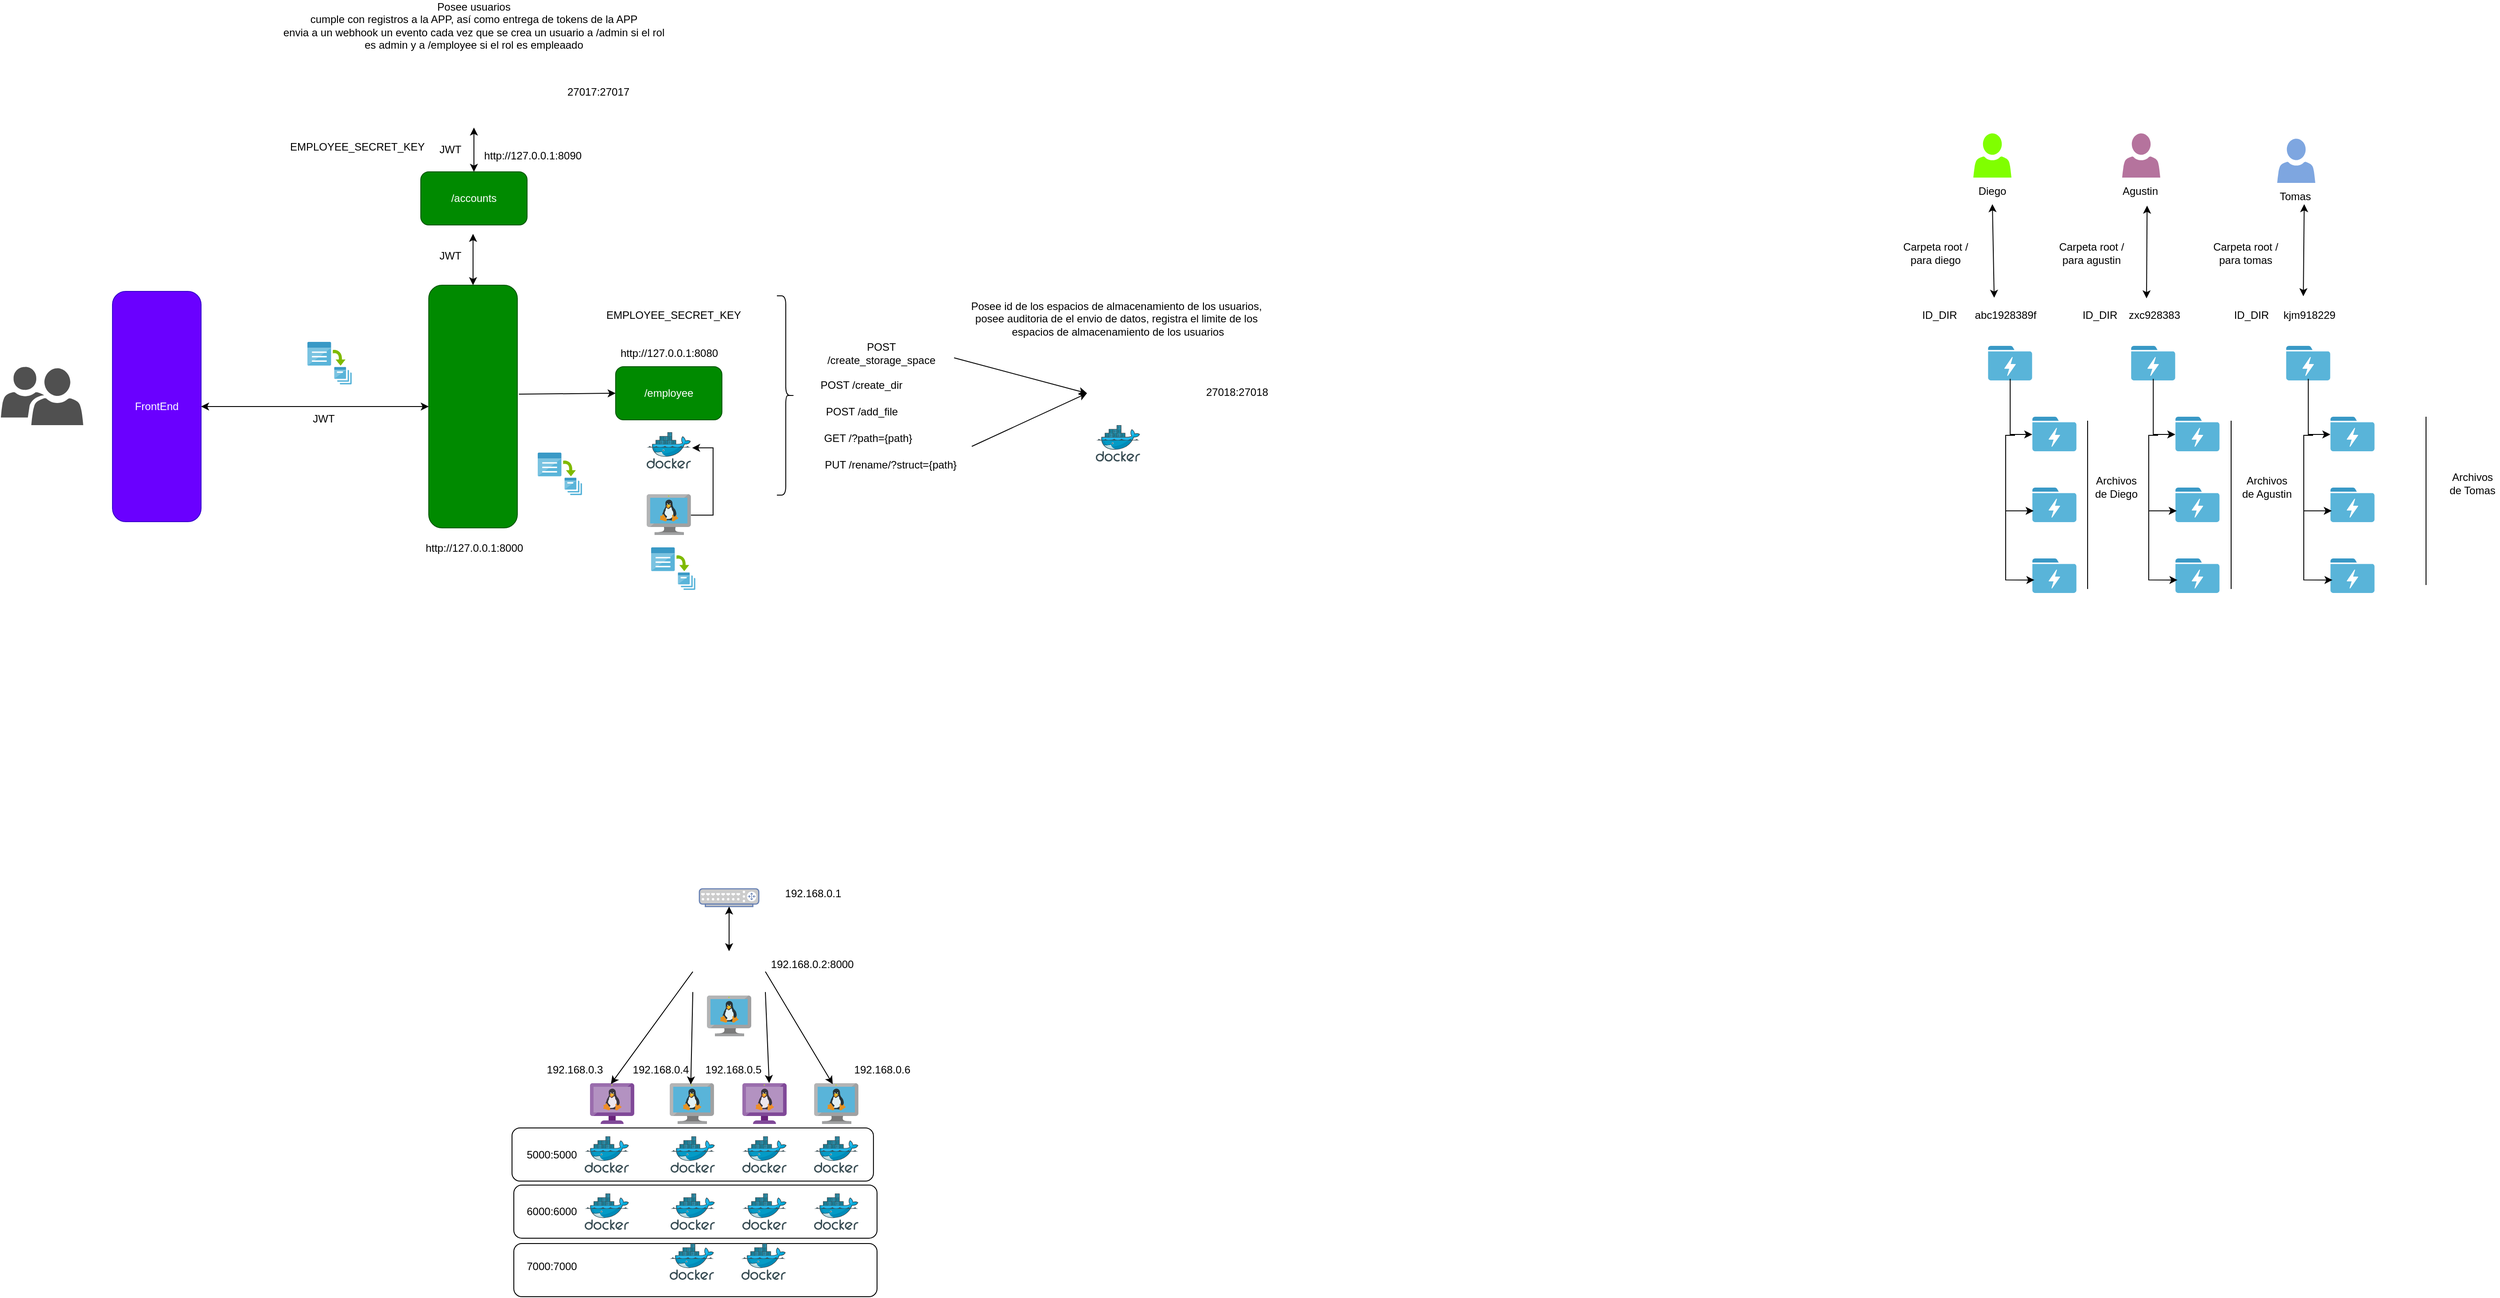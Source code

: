 <mxfile>
    <diagram name="Página-1" id="3RQDp_vYsMKsHzHc4yRh">
        <mxGraphModel dx="1198" dy="373" grid="1" gridSize="10" guides="1" tooltips="1" connect="1" arrows="1" fold="1" page="1" pageScale="1" pageWidth="827" pageHeight="1169" math="0" shadow="0">
            <root>
                <mxCell id="0"/>
                <mxCell id="1" parent="0"/>
                <mxCell id="InMVxaxeCT_G5kLAHGeh-51" value="" style="rounded=1;whiteSpace=wrap;html=1;" parent="1" vertex="1">
                    <mxGeometry x="1310" y="1520" width="410" height="60" as="geometry"/>
                </mxCell>
                <mxCell id="InMVxaxeCT_G5kLAHGeh-50" value="" style="rounded=1;whiteSpace=wrap;html=1;" parent="1" vertex="1">
                    <mxGeometry x="1310" y="1454" width="410" height="60" as="geometry"/>
                </mxCell>
                <mxCell id="InMVxaxeCT_G5kLAHGeh-49" value="" style="rounded=1;whiteSpace=wrap;html=1;" parent="1" vertex="1">
                    <mxGeometry x="1307.95" y="1389.5" width="408" height="60" as="geometry"/>
                </mxCell>
                <mxCell id="np63MpRmcKCv9q-ggZMW-1" value="" style="rounded=1;whiteSpace=wrap;html=1;rotation=90;fillColor=#008a00;fontColor=#ffffff;strokeColor=#005700;" parent="1" vertex="1">
                    <mxGeometry x="1126.97" y="525" width="274" height="100" as="geometry"/>
                </mxCell>
                <mxCell id="np63MpRmcKCv9q-ggZMW-4" value="" style="endArrow=classic;html=1;rounded=0;exitX=0.449;exitY=-0.018;exitDx=0;exitDy=0;entryX=0;entryY=0.5;entryDx=0;entryDy=0;exitPerimeter=0;" parent="1" source="np63MpRmcKCv9q-ggZMW-1" target="np63MpRmcKCv9q-ggZMW-9" edge="1">
                    <mxGeometry width="50" height="50" relative="1" as="geometry">
                        <mxPoint x="1476.97" y="610" as="sourcePoint"/>
                        <mxPoint x="1416.97" y="575" as="targetPoint"/>
                    </mxGeometry>
                </mxCell>
                <mxCell id="np63MpRmcKCv9q-ggZMW-9" value="/employee" style="rounded=1;whiteSpace=wrap;html=1;fillColor=#008a00;fontColor=#ffffff;strokeColor=#005700;" parent="1" vertex="1">
                    <mxGeometry x="1424.92" y="530" width="120" height="60" as="geometry"/>
                </mxCell>
                <mxCell id="np63MpRmcKCv9q-ggZMW-12" value="" style="image;sketch=0;aspect=fixed;html=1;points=[];align=center;fontSize=12;image=img/lib/mscae/Docker.svg;" parent="1" vertex="1">
                    <mxGeometry x="1459.92" y="604" width="50" height="41" as="geometry"/>
                </mxCell>
                <mxCell id="np63MpRmcKCv9q-ggZMW-19" value="" style="image;sketch=0;aspect=fixed;html=1;points=[];align=center;fontSize=12;image=img/lib/mscae/VM_Linux.svg;" parent="1" vertex="1">
                    <mxGeometry x="1459.92" y="674" width="50" height="46" as="geometry"/>
                </mxCell>
                <mxCell id="np63MpRmcKCv9q-ggZMW-21" value="" style="endArrow=classic;html=1;rounded=0;exitX=1;exitY=0.514;exitDx=0;exitDy=0;exitPerimeter=0;entryX=1.027;entryY=0.431;entryDx=0;entryDy=0;entryPerimeter=0;edgeStyle=elbowEdgeStyle;" parent="1" source="np63MpRmcKCv9q-ggZMW-19" target="np63MpRmcKCv9q-ggZMW-12" edge="1">
                    <mxGeometry width="50" height="50" relative="1" as="geometry">
                        <mxPoint x="1644.92" y="544" as="sourcePoint"/>
                        <mxPoint x="1694.92" y="494" as="targetPoint"/>
                        <Array as="points">
                            <mxPoint x="1534.92" y="654"/>
                        </Array>
                    </mxGeometry>
                </mxCell>
                <mxCell id="np63MpRmcKCv9q-ggZMW-25" value="" style="shape=image;verticalLabelPosition=bottom;labelBackgroundColor=default;verticalAlign=top;aspect=fixed;imageAspect=0;image=https://www.f5.com/go/product/welcome-to-nginx.socialImage.png;" parent="1" vertex="1">
                    <mxGeometry x="1223.02" y="550" width="81.89" height="46.06" as="geometry"/>
                </mxCell>
                <mxCell id="np63MpRmcKCv9q-ggZMW-26" value="FrontEnd" style="rounded=1;whiteSpace=wrap;html=1;fillColor=#6a00ff;fontColor=#ffffff;strokeColor=#3700CC;" parent="1" vertex="1">
                    <mxGeometry x="856.97" y="445" width="100" height="260" as="geometry"/>
                </mxCell>
                <mxCell id="np63MpRmcKCv9q-ggZMW-27" value="" style="endArrow=classic;startArrow=classic;html=1;rounded=0;exitX=1;exitY=0.5;exitDx=0;exitDy=0;entryX=0.5;entryY=1;entryDx=0;entryDy=0;" parent="1" source="np63MpRmcKCv9q-ggZMW-26" target="np63MpRmcKCv9q-ggZMW-1" edge="1">
                    <mxGeometry width="50" height="50" relative="1" as="geometry">
                        <mxPoint x="1236.97" y="520" as="sourcePoint"/>
                        <mxPoint x="1286.97" y="470" as="targetPoint"/>
                    </mxGeometry>
                </mxCell>
                <mxCell id="np63MpRmcKCv9q-ggZMW-29" value="" style="sketch=0;pointerEvents=1;shadow=0;dashed=0;html=1;strokeColor=none;labelPosition=center;verticalLabelPosition=bottom;verticalAlign=top;align=center;fillColor=#505050;shape=mxgraph.mscae.intune.user_group" parent="1" vertex="1">
                    <mxGeometry x="730.97" y="530.06" width="93" height="66" as="geometry"/>
                </mxCell>
                <mxCell id="np63MpRmcKCv9q-ggZMW-30" value="" style="image;sketch=0;aspect=fixed;html=1;points=[];align=center;fontSize=12;image=img/lib/mscae/Batch_Accounts.svg;" parent="1" vertex="1">
                    <mxGeometry x="1076.97" y="502" width="50" height="48" as="geometry"/>
                </mxCell>
                <mxCell id="np63MpRmcKCv9q-ggZMW-33" value="" style="image;sketch=0;aspect=fixed;html=1;points=[];align=center;fontSize=12;image=img/lib/mscae/Batch_Accounts.svg;" parent="1" vertex="1">
                    <mxGeometry x="1336.97" y="627" width="50" height="48" as="geometry"/>
                </mxCell>
                <mxCell id="np63MpRmcKCv9q-ggZMW-34" value="" style="image;sketch=0;aspect=fixed;html=1;points=[];align=center;fontSize=12;image=img/lib/mscae/Batch_Accounts.svg;" parent="1" vertex="1">
                    <mxGeometry x="1464.92" y="734" width="50" height="48" as="geometry"/>
                </mxCell>
                <mxCell id="np63MpRmcKCv9q-ggZMW-35" value="" style="shape=image;verticalLabelPosition=bottom;labelBackgroundColor=default;verticalAlign=top;aspect=fixed;imageAspect=0;image=https://cdn.worldvectorlogo.com/logos/fastapi.svg;" parent="1" vertex="1">
                    <mxGeometry x="1554.92" y="540" width="40" height="40" as="geometry"/>
                </mxCell>
                <mxCell id="np63MpRmcKCv9q-ggZMW-41" value="EMPLOYEE_SECRET_KEY" style="text;html=1;align=center;verticalAlign=middle;resizable=0;points=[];autosize=1;strokeColor=none;fillColor=none;" parent="1" vertex="1">
                    <mxGeometry x="1043.02" y="266.5" width="180" height="30" as="geometry"/>
                </mxCell>
                <mxCell id="np63MpRmcKCv9q-ggZMW-42" value="" style="image;sketch=0;aspect=fixed;html=1;points=[];align=center;fontSize=12;image=img/lib/mscae/Data_Lake_Store.svg;" parent="1" vertex="1">
                    <mxGeometry x="2974" y="506.5" width="50" height="39" as="geometry"/>
                </mxCell>
                <mxCell id="np63MpRmcKCv9q-ggZMW-43" value="" style="image;sketch=0;aspect=fixed;html=1;points=[];align=center;fontSize=12;image=img/lib/mscae/Data_Lake_Store.svg;" parent="1" vertex="1">
                    <mxGeometry x="3024" y="586.5" width="50" height="39" as="geometry"/>
                </mxCell>
                <mxCell id="np63MpRmcKCv9q-ggZMW-44" value="" style="image;sketch=0;aspect=fixed;html=1;points=[];align=center;fontSize=12;image=img/lib/mscae/Data_Lake_Store.svg;" parent="1" vertex="1">
                    <mxGeometry x="3024" y="666.5" width="50" height="39" as="geometry"/>
                </mxCell>
                <mxCell id="np63MpRmcKCv9q-ggZMW-45" value="" style="image;sketch=0;aspect=fixed;html=1;points=[];align=center;fontSize=12;image=img/lib/mscae/Data_Lake_Store.svg;" parent="1" vertex="1">
                    <mxGeometry x="3024" y="746.5" width="50" height="39" as="geometry"/>
                </mxCell>
                <mxCell id="np63MpRmcKCv9q-ggZMW-46" value="" style="endArrow=classic;html=1;rounded=0;exitX=0.502;exitY=0.956;exitDx=0;exitDy=0;exitPerimeter=0;edgeStyle=orthogonalEdgeStyle;" parent="1" source="np63MpRmcKCv9q-ggZMW-42" edge="1">
                    <mxGeometry width="50" height="50" relative="1" as="geometry">
                        <mxPoint x="3104" y="616.5" as="sourcePoint"/>
                        <mxPoint x="3024" y="606.5" as="targetPoint"/>
                        <Array as="points">
                            <mxPoint x="2999" y="606.5"/>
                        </Array>
                    </mxGeometry>
                </mxCell>
                <mxCell id="np63MpRmcKCv9q-ggZMW-47" value="" style="endArrow=classic;html=1;rounded=0;entryX=0.032;entryY=0.673;entryDx=0;entryDy=0;entryPerimeter=0;edgeStyle=orthogonalEdgeStyle;" parent="1" target="np63MpRmcKCv9q-ggZMW-44" edge="1">
                    <mxGeometry width="50" height="50" relative="1" as="geometry">
                        <mxPoint x="3004" y="606.5" as="sourcePoint"/>
                        <mxPoint x="3144" y="666.5" as="targetPoint"/>
                        <Array as="points">
                            <mxPoint x="2994" y="607.5"/>
                            <mxPoint x="2994" y="692.5"/>
                        </Array>
                    </mxGeometry>
                </mxCell>
                <mxCell id="np63MpRmcKCv9q-ggZMW-48" value="" style="endArrow=classic;html=1;rounded=0;entryX=0.048;entryY=0.624;entryDx=0;entryDy=0;entryPerimeter=0;edgeStyle=orthogonalEdgeStyle;" parent="1" target="np63MpRmcKCv9q-ggZMW-45" edge="1">
                    <mxGeometry width="50" height="50" relative="1" as="geometry">
                        <mxPoint x="2994" y="686.5" as="sourcePoint"/>
                        <mxPoint x="3114" y="656.5" as="targetPoint"/>
                        <Array as="points">
                            <mxPoint x="2994" y="770.5"/>
                        </Array>
                    </mxGeometry>
                </mxCell>
                <mxCell id="np63MpRmcKCv9q-ggZMW-50" value="" style="sketch=0;pointerEvents=1;shadow=0;dashed=0;html=1;strokeColor=none;labelPosition=center;verticalLabelPosition=bottom;verticalAlign=top;align=center;fillColor=#80FF00;shape=mxgraph.mscae.intune.account_portal" parent="1" vertex="1">
                    <mxGeometry x="2957.5" y="266.5" width="43" height="50" as="geometry"/>
                </mxCell>
                <mxCell id="np63MpRmcKCv9q-ggZMW-51" value="" style="sketch=0;pointerEvents=1;shadow=0;dashed=0;html=1;strokeColor=none;labelPosition=center;verticalLabelPosition=bottom;verticalAlign=top;align=center;fillColor=#B5739D;shape=mxgraph.mscae.intune.account_portal" parent="1" vertex="1">
                    <mxGeometry x="3125.5" y="266.5" width="43" height="50" as="geometry"/>
                </mxCell>
                <mxCell id="np63MpRmcKCv9q-ggZMW-52" value="Diego" style="text;html=1;align=center;verticalAlign=middle;whiteSpace=wrap;rounded=0;" parent="1" vertex="1">
                    <mxGeometry x="2949" y="316.5" width="60" height="30" as="geometry"/>
                </mxCell>
                <mxCell id="np63MpRmcKCv9q-ggZMW-53" value="Agustin" style="text;html=1;align=center;verticalAlign=middle;whiteSpace=wrap;rounded=0;" parent="1" vertex="1">
                    <mxGeometry x="3115.5" y="316.5" width="60" height="30" as="geometry"/>
                </mxCell>
                <mxCell id="np63MpRmcKCv9q-ggZMW-54" value="" style="sketch=0;pointerEvents=1;shadow=0;dashed=0;html=1;strokeColor=none;labelPosition=center;verticalLabelPosition=bottom;verticalAlign=top;align=center;fillColor=#7EA6E0;shape=mxgraph.mscae.intune.account_portal" parent="1" vertex="1">
                    <mxGeometry x="3300.5" y="272.5" width="43" height="50" as="geometry"/>
                </mxCell>
                <mxCell id="np63MpRmcKCv9q-ggZMW-55" value="Tomas" style="text;html=1;align=center;verticalAlign=middle;whiteSpace=wrap;rounded=0;" parent="1" vertex="1">
                    <mxGeometry x="3290.5" y="322.5" width="60" height="30" as="geometry"/>
                </mxCell>
                <mxCell id="np63MpRmcKCv9q-ggZMW-56" value="" style="image;sketch=0;aspect=fixed;html=1;points=[];align=center;fontSize=12;image=img/lib/mscae/Data_Lake_Store.svg;" parent="1" vertex="1">
                    <mxGeometry x="3135.5" y="506.5" width="50" height="39" as="geometry"/>
                </mxCell>
                <mxCell id="np63MpRmcKCv9q-ggZMW-57" value="" style="image;sketch=0;aspect=fixed;html=1;points=[];align=center;fontSize=12;image=img/lib/mscae/Data_Lake_Store.svg;" parent="1" vertex="1">
                    <mxGeometry x="3185.5" y="586.5" width="50" height="39" as="geometry"/>
                </mxCell>
                <mxCell id="np63MpRmcKCv9q-ggZMW-58" value="" style="image;sketch=0;aspect=fixed;html=1;points=[];align=center;fontSize=12;image=img/lib/mscae/Data_Lake_Store.svg;" parent="1" vertex="1">
                    <mxGeometry x="3185.5" y="666.5" width="50" height="39" as="geometry"/>
                </mxCell>
                <mxCell id="np63MpRmcKCv9q-ggZMW-59" value="" style="image;sketch=0;aspect=fixed;html=1;points=[];align=center;fontSize=12;image=img/lib/mscae/Data_Lake_Store.svg;" parent="1" vertex="1">
                    <mxGeometry x="3185.5" y="746.5" width="50" height="39" as="geometry"/>
                </mxCell>
                <mxCell id="np63MpRmcKCv9q-ggZMW-60" value="" style="endArrow=classic;html=1;rounded=0;exitX=0.502;exitY=0.956;exitDx=0;exitDy=0;exitPerimeter=0;edgeStyle=orthogonalEdgeStyle;" parent="1" source="np63MpRmcKCv9q-ggZMW-56" edge="1">
                    <mxGeometry width="50" height="50" relative="1" as="geometry">
                        <mxPoint x="3265.5" y="616.5" as="sourcePoint"/>
                        <mxPoint x="3185.5" y="606.5" as="targetPoint"/>
                        <Array as="points">
                            <mxPoint x="3160.5" y="606.5"/>
                        </Array>
                    </mxGeometry>
                </mxCell>
                <mxCell id="np63MpRmcKCv9q-ggZMW-61" value="" style="endArrow=classic;html=1;rounded=0;entryX=0.032;entryY=0.673;entryDx=0;entryDy=0;entryPerimeter=0;edgeStyle=orthogonalEdgeStyle;" parent="1" target="np63MpRmcKCv9q-ggZMW-58" edge="1">
                    <mxGeometry width="50" height="50" relative="1" as="geometry">
                        <mxPoint x="3165.5" y="606.5" as="sourcePoint"/>
                        <mxPoint x="3305.5" y="666.5" as="targetPoint"/>
                        <Array as="points">
                            <mxPoint x="3155.5" y="607.5"/>
                            <mxPoint x="3155.5" y="692.5"/>
                        </Array>
                    </mxGeometry>
                </mxCell>
                <mxCell id="np63MpRmcKCv9q-ggZMW-62" value="" style="endArrow=classic;html=1;rounded=0;entryX=0.048;entryY=0.624;entryDx=0;entryDy=0;entryPerimeter=0;edgeStyle=orthogonalEdgeStyle;" parent="1" target="np63MpRmcKCv9q-ggZMW-59" edge="1">
                    <mxGeometry width="50" height="50" relative="1" as="geometry">
                        <mxPoint x="3155.5" y="686.5" as="sourcePoint"/>
                        <mxPoint x="3275.5" y="656.5" as="targetPoint"/>
                        <Array as="points">
                            <mxPoint x="3155.5" y="770.5"/>
                        </Array>
                    </mxGeometry>
                </mxCell>
                <mxCell id="np63MpRmcKCv9q-ggZMW-63" value="" style="image;sketch=0;aspect=fixed;html=1;points=[];align=center;fontSize=12;image=img/lib/mscae/Data_Lake_Store.svg;" parent="1" vertex="1">
                    <mxGeometry x="3310.5" y="506.5" width="50" height="39" as="geometry"/>
                </mxCell>
                <mxCell id="np63MpRmcKCv9q-ggZMW-64" value="" style="image;sketch=0;aspect=fixed;html=1;points=[];align=center;fontSize=12;image=img/lib/mscae/Data_Lake_Store.svg;" parent="1" vertex="1">
                    <mxGeometry x="3360.5" y="586.5" width="50" height="39" as="geometry"/>
                </mxCell>
                <mxCell id="np63MpRmcKCv9q-ggZMW-65" value="" style="image;sketch=0;aspect=fixed;html=1;points=[];align=center;fontSize=12;image=img/lib/mscae/Data_Lake_Store.svg;" parent="1" vertex="1">
                    <mxGeometry x="3360.5" y="666.5" width="50" height="39" as="geometry"/>
                </mxCell>
                <mxCell id="np63MpRmcKCv9q-ggZMW-66" value="" style="image;sketch=0;aspect=fixed;html=1;points=[];align=center;fontSize=12;image=img/lib/mscae/Data_Lake_Store.svg;" parent="1" vertex="1">
                    <mxGeometry x="3360.5" y="746.5" width="50" height="39" as="geometry"/>
                </mxCell>
                <mxCell id="np63MpRmcKCv9q-ggZMW-67" value="" style="endArrow=classic;html=1;rounded=0;exitX=0.502;exitY=0.956;exitDx=0;exitDy=0;exitPerimeter=0;edgeStyle=orthogonalEdgeStyle;" parent="1" source="np63MpRmcKCv9q-ggZMW-63" edge="1">
                    <mxGeometry width="50" height="50" relative="1" as="geometry">
                        <mxPoint x="3440.5" y="616.5" as="sourcePoint"/>
                        <mxPoint x="3360.5" y="606.5" as="targetPoint"/>
                        <Array as="points">
                            <mxPoint x="3335.5" y="606.5"/>
                        </Array>
                    </mxGeometry>
                </mxCell>
                <mxCell id="np63MpRmcKCv9q-ggZMW-68" value="" style="endArrow=classic;html=1;rounded=0;entryX=0.032;entryY=0.673;entryDx=0;entryDy=0;entryPerimeter=0;edgeStyle=orthogonalEdgeStyle;" parent="1" target="np63MpRmcKCv9q-ggZMW-65" edge="1">
                    <mxGeometry width="50" height="50" relative="1" as="geometry">
                        <mxPoint x="3340.5" y="606.5" as="sourcePoint"/>
                        <mxPoint x="3480.5" y="666.5" as="targetPoint"/>
                        <Array as="points">
                            <mxPoint x="3330.5" y="607.5"/>
                            <mxPoint x="3330.5" y="692.5"/>
                        </Array>
                    </mxGeometry>
                </mxCell>
                <mxCell id="np63MpRmcKCv9q-ggZMW-69" value="" style="endArrow=classic;html=1;rounded=0;entryX=0.048;entryY=0.624;entryDx=0;entryDy=0;entryPerimeter=0;edgeStyle=orthogonalEdgeStyle;" parent="1" target="np63MpRmcKCv9q-ggZMW-66" edge="1">
                    <mxGeometry width="50" height="50" relative="1" as="geometry">
                        <mxPoint x="3330.5" y="686.5" as="sourcePoint"/>
                        <mxPoint x="3450.5" y="656.5" as="targetPoint"/>
                        <Array as="points">
                            <mxPoint x="3330.5" y="770.5"/>
                        </Array>
                    </mxGeometry>
                </mxCell>
                <mxCell id="np63MpRmcKCv9q-ggZMW-70" value="abc1928389f" style="text;html=1;align=center;verticalAlign=middle;whiteSpace=wrap;rounded=0;" parent="1" vertex="1">
                    <mxGeometry x="2949" y="456.5" width="90" height="30" as="geometry"/>
                </mxCell>
                <mxCell id="np63MpRmcKCv9q-ggZMW-71" value="zxc928383" style="text;html=1;align=center;verticalAlign=middle;whiteSpace=wrap;rounded=0;" parent="1" vertex="1">
                    <mxGeometry x="3117" y="456.5" width="90" height="30" as="geometry"/>
                </mxCell>
                <mxCell id="np63MpRmcKCv9q-ggZMW-72" value="kjm918229" style="text;html=1;align=center;verticalAlign=middle;whiteSpace=wrap;rounded=0;" parent="1" vertex="1">
                    <mxGeometry x="3292" y="456.5" width="90" height="30" as="geometry"/>
                </mxCell>
                <mxCell id="np63MpRmcKCv9q-ggZMW-73" value="" style="endArrow=classic;startArrow=classic;html=1;rounded=0;entryX=0.5;entryY=1;entryDx=0;entryDy=0;exitX=0.356;exitY=-0.144;exitDx=0;exitDy=0;exitPerimeter=0;" parent="1" source="np63MpRmcKCv9q-ggZMW-70" target="np63MpRmcKCv9q-ggZMW-52" edge="1">
                    <mxGeometry width="50" height="50" relative="1" as="geometry">
                        <mxPoint x="3000" y="446.5" as="sourcePoint"/>
                        <mxPoint x="3240" y="426.5" as="targetPoint"/>
                    </mxGeometry>
                </mxCell>
                <mxCell id="np63MpRmcKCv9q-ggZMW-74" value="Carpeta root /&lt;div&gt;para diego&lt;/div&gt;" style="text;html=1;align=center;verticalAlign=middle;whiteSpace=wrap;rounded=0;" parent="1" vertex="1">
                    <mxGeometry x="2870" y="386.5" width="90" height="30" as="geometry"/>
                </mxCell>
                <mxCell id="np63MpRmcKCv9q-ggZMW-75" value="Carpeta root /&lt;div&gt;para agustin&lt;/div&gt;" style="text;html=1;align=center;verticalAlign=middle;whiteSpace=wrap;rounded=0;" parent="1" vertex="1">
                    <mxGeometry x="3045.5" y="386.5" width="90" height="30" as="geometry"/>
                </mxCell>
                <mxCell id="np63MpRmcKCv9q-ggZMW-76" value="Carpeta root /&lt;div&gt;para tomas&lt;/div&gt;" style="text;html=1;align=center;verticalAlign=middle;whiteSpace=wrap;rounded=0;" parent="1" vertex="1">
                    <mxGeometry x="3220" y="386.5" width="90" height="30" as="geometry"/>
                </mxCell>
                <mxCell id="np63MpRmcKCv9q-ggZMW-77" value="" style="endArrow=classic;startArrow=classic;html=1;rounded=0;exitX=0.4;exitY=-0.122;exitDx=0;exitDy=0;exitPerimeter=0;entryX=0.636;entryY=1.056;entryDx=0;entryDy=0;entryPerimeter=0;" parent="1" source="np63MpRmcKCv9q-ggZMW-71" target="np63MpRmcKCv9q-ggZMW-53" edge="1">
                    <mxGeometry width="50" height="50" relative="1" as="geometry">
                        <mxPoint x="3130" y="426.5" as="sourcePoint"/>
                        <mxPoint x="3180" y="376.5" as="targetPoint"/>
                    </mxGeometry>
                </mxCell>
                <mxCell id="np63MpRmcKCv9q-ggZMW-78" value="" style="endArrow=classic;startArrow=classic;html=1;rounded=0;exitX=0.4;exitY=-0.122;exitDx=0;exitDy=0;exitPerimeter=0;entryX=0.636;entryY=1.056;entryDx=0;entryDy=0;entryPerimeter=0;" parent="1" edge="1">
                    <mxGeometry width="50" height="50" relative="1" as="geometry">
                        <mxPoint x="3330" y="450.5" as="sourcePoint"/>
                        <mxPoint x="3331" y="346.5" as="targetPoint"/>
                    </mxGeometry>
                </mxCell>
                <mxCell id="np63MpRmcKCv9q-ggZMW-79" value="ID_DIR" style="text;html=1;align=center;verticalAlign=middle;resizable=0;points=[];autosize=1;strokeColor=none;fillColor=none;" parent="1" vertex="1">
                    <mxGeometry x="2889" y="456.5" width="60" height="30" as="geometry"/>
                </mxCell>
                <mxCell id="np63MpRmcKCv9q-ggZMW-80" value="ID_DIR" style="text;html=1;align=center;verticalAlign=middle;resizable=0;points=[];autosize=1;strokeColor=none;fillColor=none;" parent="1" vertex="1">
                    <mxGeometry x="3070" y="456.5" width="60" height="30" as="geometry"/>
                </mxCell>
                <mxCell id="np63MpRmcKCv9q-ggZMW-81" value="ID_DIR" style="text;html=1;align=center;verticalAlign=middle;resizable=0;points=[];autosize=1;strokeColor=none;fillColor=none;" parent="1" vertex="1">
                    <mxGeometry x="3240.5" y="456.5" width="60" height="30" as="geometry"/>
                </mxCell>
                <mxCell id="InMVxaxeCT_G5kLAHGeh-2" value="" style="endArrow=none;html=1;rounded=0;fillColor=#A9C4EB;" parent="1" edge="1">
                    <mxGeometry width="50" height="50" relative="1" as="geometry">
                        <mxPoint x="3468.5" y="776.5" as="sourcePoint"/>
                        <mxPoint x="3468.5" y="586.5" as="targetPoint"/>
                    </mxGeometry>
                </mxCell>
                <mxCell id="InMVxaxeCT_G5kLAHGeh-3" value="Archivos de Tomas" style="text;html=1;align=center;verticalAlign=middle;whiteSpace=wrap;rounded=0;" parent="1" vertex="1">
                    <mxGeometry x="3490.5" y="646.5" width="60" height="30" as="geometry"/>
                </mxCell>
                <mxCell id="InMVxaxeCT_G5kLAHGeh-4" value="" style="endArrow=none;html=1;rounded=0;fillColor=#A9C4EB;" parent="1" edge="1">
                    <mxGeometry width="50" height="50" relative="1" as="geometry">
                        <mxPoint x="3248.5" y="781" as="sourcePoint"/>
                        <mxPoint x="3248.5" y="591" as="targetPoint"/>
                    </mxGeometry>
                </mxCell>
                <mxCell id="InMVxaxeCT_G5kLAHGeh-5" value="Archivos de Agustin" style="text;html=1;align=center;verticalAlign=middle;whiteSpace=wrap;rounded=0;" parent="1" vertex="1">
                    <mxGeometry x="3258.5" y="651" width="60" height="30" as="geometry"/>
                </mxCell>
                <mxCell id="InMVxaxeCT_G5kLAHGeh-6" value="" style="endArrow=none;html=1;rounded=0;fillColor=#A9C4EB;" parent="1" edge="1">
                    <mxGeometry width="50" height="50" relative="1" as="geometry">
                        <mxPoint x="3086.5" y="781" as="sourcePoint"/>
                        <mxPoint x="3086.5" y="591" as="targetPoint"/>
                    </mxGeometry>
                </mxCell>
                <mxCell id="InMVxaxeCT_G5kLAHGeh-7" value="Archivos de Diego" style="text;html=1;align=center;verticalAlign=middle;whiteSpace=wrap;rounded=0;" parent="1" vertex="1">
                    <mxGeometry x="3088.5" y="651" width="60" height="30" as="geometry"/>
                </mxCell>
                <mxCell id="InMVxaxeCT_G5kLAHGeh-10" value="" style="shape=image;verticalLabelPosition=bottom;labelBackgroundColor=default;verticalAlign=top;aspect=fixed;imageAspect=0;image=https://www.kdeblog.com/wp-content/uploads/2015/09/RH_Fedora_logo_web.jpg;" parent="1" vertex="1">
                    <mxGeometry x="1467.42" y="654.24" width="35" height="19.76" as="geometry"/>
                </mxCell>
                <mxCell id="InMVxaxeCT_G5kLAHGeh-13" value="http://127.0.0.1:8080" style="text;html=1;align=center;verticalAlign=middle;resizable=0;points=[];autosize=1;strokeColor=none;fillColor=none;" parent="1" vertex="1">
                    <mxGeometry x="1419.92" y="500" width="130" height="30" as="geometry"/>
                </mxCell>
                <mxCell id="InMVxaxeCT_G5kLAHGeh-14" value="http://127.0.0.1:8000" style="text;html=1;align=center;verticalAlign=middle;resizable=0;points=[];autosize=1;strokeColor=none;fillColor=none;" parent="1" vertex="1">
                    <mxGeometry x="1199.97" y="720" width="130" height="30" as="geometry"/>
                </mxCell>
                <mxCell id="InMVxaxeCT_G5kLAHGeh-15" value="" style="image;sketch=0;aspect=fixed;html=1;points=[];align=center;fontSize=12;image=img/lib/mscae/VM_Linux_Non_Azure.svg;" parent="1" vertex="1">
                    <mxGeometry x="1395.95" y="1339" width="50" height="46" as="geometry"/>
                </mxCell>
                <mxCell id="InMVxaxeCT_G5kLAHGeh-16" value="" style="image;sketch=0;aspect=fixed;html=1;points=[];align=center;fontSize=12;image=img/lib/mscae/VM_Linux.svg;" parent="1" vertex="1">
                    <mxGeometry x="1485.95" y="1339" width="50" height="46" as="geometry"/>
                </mxCell>
                <mxCell id="InMVxaxeCT_G5kLAHGeh-20" value="" style="image;sketch=0;aspect=fixed;html=1;points=[];align=center;fontSize=12;image=img/lib/mscae/VM_Linux_Non_Azure.svg;" parent="1" vertex="1">
                    <mxGeometry x="1567.95" y="1339" width="50" height="46" as="geometry"/>
                </mxCell>
                <mxCell id="InMVxaxeCT_G5kLAHGeh-21" value="" style="image;sketch=0;aspect=fixed;html=1;points=[];align=center;fontSize=12;image=img/lib/mscae/VM_Linux.svg;" parent="1" vertex="1">
                    <mxGeometry x="1648.95" y="1339" width="50" height="46" as="geometry"/>
                </mxCell>
                <mxCell id="InMVxaxeCT_G5kLAHGeh-22" value="" style="image;sketch=0;aspect=fixed;html=1;points=[];align=center;fontSize=12;image=img/lib/mscae/Docker.svg;" parent="1" vertex="1">
                    <mxGeometry x="1390" y="1399" width="50" height="41" as="geometry"/>
                </mxCell>
                <mxCell id="InMVxaxeCT_G5kLAHGeh-23" value="" style="image;sketch=0;aspect=fixed;html=1;points=[];align=center;fontSize=12;image=img/lib/mscae/Docker.svg;" parent="1" vertex="1">
                    <mxGeometry x="1390" y="1463.5" width="50" height="41" as="geometry"/>
                </mxCell>
                <mxCell id="InMVxaxeCT_G5kLAHGeh-24" value="" style="image;sketch=0;aspect=fixed;html=1;points=[];align=center;fontSize=12;image=img/lib/mscae/Docker.svg;" parent="1" vertex="1">
                    <mxGeometry x="1486.95" y="1399" width="50" height="41" as="geometry"/>
                </mxCell>
                <mxCell id="InMVxaxeCT_G5kLAHGeh-25" value="" style="image;sketch=0;aspect=fixed;html=1;points=[];align=center;fontSize=12;image=img/lib/mscae/Docker.svg;" parent="1" vertex="1">
                    <mxGeometry x="1486.95" y="1463.5" width="50" height="41" as="geometry"/>
                </mxCell>
                <mxCell id="InMVxaxeCT_G5kLAHGeh-26" value="" style="image;sketch=0;aspect=fixed;html=1;points=[];align=center;fontSize=12;image=img/lib/mscae/Docker.svg;" parent="1" vertex="1">
                    <mxGeometry x="1567.95" y="1399" width="50" height="41" as="geometry"/>
                </mxCell>
                <mxCell id="InMVxaxeCT_G5kLAHGeh-27" value="" style="image;sketch=0;aspect=fixed;html=1;points=[];align=center;fontSize=12;image=img/lib/mscae/Docker.svg;" parent="1" vertex="1">
                    <mxGeometry x="1567.95" y="1463.5" width="50" height="41" as="geometry"/>
                </mxCell>
                <mxCell id="InMVxaxeCT_G5kLAHGeh-28" value="" style="image;sketch=0;aspect=fixed;html=1;points=[];align=center;fontSize=12;image=img/lib/mscae/Docker.svg;" parent="1" vertex="1">
                    <mxGeometry x="1648.95" y="1399" width="50" height="41" as="geometry"/>
                </mxCell>
                <mxCell id="InMVxaxeCT_G5kLAHGeh-29" value="" style="image;sketch=0;aspect=fixed;html=1;points=[];align=center;fontSize=12;image=img/lib/mscae/Docker.svg;" parent="1" vertex="1">
                    <mxGeometry x="1648.95" y="1463.5" width="50" height="41" as="geometry"/>
                </mxCell>
                <mxCell id="InMVxaxeCT_G5kLAHGeh-30" value="" style="image;sketch=0;aspect=fixed;html=1;points=[];align=center;fontSize=12;image=img/lib/mscae/Docker.svg;" parent="1" vertex="1">
                    <mxGeometry x="1485.95" y="1520" width="50" height="41" as="geometry"/>
                </mxCell>
                <mxCell id="InMVxaxeCT_G5kLAHGeh-31" value="" style="image;sketch=0;aspect=fixed;html=1;points=[];align=center;fontSize=12;image=img/lib/mscae/Docker.svg;" parent="1" vertex="1">
                    <mxGeometry x="1566.95" y="1520" width="50" height="41" as="geometry"/>
                </mxCell>
                <mxCell id="InMVxaxeCT_G5kLAHGeh-32" value="" style="image;sketch=0;aspect=fixed;html=1;points=[];align=center;fontSize=12;image=img/lib/mscae/VM_Linux.svg;" parent="1" vertex="1">
                    <mxGeometry x="1528" y="1240" width="50" height="46" as="geometry"/>
                </mxCell>
                <mxCell id="InMVxaxeCT_G5kLAHGeh-33" value="" style="shape=image;verticalLabelPosition=bottom;labelBackgroundColor=default;verticalAlign=top;aspect=fixed;imageAspect=0;image=https://www.f5.com/go/product/welcome-to-nginx.socialImage.png;" parent="1" vertex="1">
                    <mxGeometry x="1512.05" y="1190" width="81.89" height="46.06" as="geometry"/>
                </mxCell>
                <mxCell id="InMVxaxeCT_G5kLAHGeh-34" value="" style="fontColor=#0066CC;verticalAlign=top;verticalLabelPosition=bottom;labelPosition=center;align=center;html=1;outlineConnect=0;fillColor=#CCCCCC;strokeColor=#6881B3;gradientColor=none;gradientDirection=north;strokeWidth=2;shape=mxgraph.networks.router;" parent="1" vertex="1">
                    <mxGeometry x="1519.49" y="1119.5" width="67.01" height="20" as="geometry"/>
                </mxCell>
                <mxCell id="InMVxaxeCT_G5kLAHGeh-35" value="" style="endArrow=classic;startArrow=classic;html=1;rounded=0;entryX=0.5;entryY=1;entryDx=0;entryDy=0;entryPerimeter=0;exitX=0.5;exitY=0;exitDx=0;exitDy=0;" parent="1" source="InMVxaxeCT_G5kLAHGeh-33" target="InMVxaxeCT_G5kLAHGeh-34" edge="1">
                    <mxGeometry width="50" height="50" relative="1" as="geometry">
                        <mxPoint x="1650" y="1220" as="sourcePoint"/>
                        <mxPoint x="1700" y="1170" as="targetPoint"/>
                    </mxGeometry>
                </mxCell>
                <mxCell id="InMVxaxeCT_G5kLAHGeh-36" value="" style="endArrow=classic;html=1;rounded=0;exitX=0;exitY=0.5;exitDx=0;exitDy=0;entryX=0.473;entryY=0.019;entryDx=0;entryDy=0;entryPerimeter=0;" parent="1" source="InMVxaxeCT_G5kLAHGeh-33" target="InMVxaxeCT_G5kLAHGeh-15" edge="1">
                    <mxGeometry width="50" height="50" relative="1" as="geometry">
                        <mxPoint x="1640" y="1360" as="sourcePoint"/>
                        <mxPoint x="1690" y="1310" as="targetPoint"/>
                    </mxGeometry>
                </mxCell>
                <mxCell id="InMVxaxeCT_G5kLAHGeh-37" value="" style="endArrow=classic;html=1;rounded=0;exitX=0;exitY=1;exitDx=0;exitDy=0;entryX=0.476;entryY=0.03;entryDx=0;entryDy=0;entryPerimeter=0;" parent="1" source="InMVxaxeCT_G5kLAHGeh-33" target="InMVxaxeCT_G5kLAHGeh-16" edge="1">
                    <mxGeometry width="50" height="50" relative="1" as="geometry">
                        <mxPoint x="1522" y="1223" as="sourcePoint"/>
                        <mxPoint x="1430" y="1350" as="targetPoint"/>
                    </mxGeometry>
                </mxCell>
                <mxCell id="InMVxaxeCT_G5kLAHGeh-38" value="" style="endArrow=classic;html=1;rounded=0;exitX=1;exitY=1;exitDx=0;exitDy=0;entryX=0.606;entryY=-0.004;entryDx=0;entryDy=0;entryPerimeter=0;" parent="1" source="InMVxaxeCT_G5kLAHGeh-33" target="InMVxaxeCT_G5kLAHGeh-20" edge="1">
                    <mxGeometry width="50" height="50" relative="1" as="geometry">
                        <mxPoint x="1588.5" y="1235" as="sourcePoint"/>
                        <mxPoint x="1586.5" y="1339" as="targetPoint"/>
                    </mxGeometry>
                </mxCell>
                <mxCell id="InMVxaxeCT_G5kLAHGeh-39" value="" style="endArrow=classic;html=1;rounded=0;exitX=1;exitY=0.5;exitDx=0;exitDy=0;entryX=0.421;entryY=0.022;entryDx=0;entryDy=0;entryPerimeter=0;" parent="1" source="InMVxaxeCT_G5kLAHGeh-33" target="InMVxaxeCT_G5kLAHGeh-21" edge="1">
                    <mxGeometry width="50" height="50" relative="1" as="geometry">
                        <mxPoint x="1593.94" y="1206" as="sourcePoint"/>
                        <mxPoint x="1597.94" y="1309" as="targetPoint"/>
                    </mxGeometry>
                </mxCell>
                <mxCell id="InMVxaxeCT_G5kLAHGeh-40" value="192.168.0.1" style="text;html=1;align=center;verticalAlign=middle;whiteSpace=wrap;rounded=0;" parent="1" vertex="1">
                    <mxGeometry x="1617.95" y="1110" width="60" height="30" as="geometry"/>
                </mxCell>
                <mxCell id="InMVxaxeCT_G5kLAHGeh-41" value="192.168.0.2:8000" style="text;html=1;align=center;verticalAlign=middle;whiteSpace=wrap;rounded=0;" parent="1" vertex="1">
                    <mxGeometry x="1616.95" y="1190" width="60" height="30" as="geometry"/>
                </mxCell>
                <mxCell id="InMVxaxeCT_G5kLAHGeh-42" value="192.168.0.3" style="text;html=1;align=center;verticalAlign=middle;whiteSpace=wrap;rounded=0;" parent="1" vertex="1">
                    <mxGeometry x="1342.94" y="1309" width="72.06" height="30" as="geometry"/>
                </mxCell>
                <mxCell id="InMVxaxeCT_G5kLAHGeh-43" value="192.168.0.4" style="text;html=1;align=center;verticalAlign=middle;whiteSpace=wrap;rounded=0;" parent="1" vertex="1">
                    <mxGeometry x="1440" y="1309" width="72.06" height="30" as="geometry"/>
                </mxCell>
                <mxCell id="InMVxaxeCT_G5kLAHGeh-44" value="192.168.0.5" style="text;html=1;align=center;verticalAlign=middle;whiteSpace=wrap;rounded=0;" parent="1" vertex="1">
                    <mxGeometry x="1521.88" y="1309" width="72.06" height="30" as="geometry"/>
                </mxCell>
                <mxCell id="InMVxaxeCT_G5kLAHGeh-45" value="192.168.0.6" style="text;html=1;align=center;verticalAlign=middle;whiteSpace=wrap;rounded=0;" parent="1" vertex="1">
                    <mxGeometry x="1690" y="1309" width="72.06" height="30" as="geometry"/>
                </mxCell>
                <mxCell id="InMVxaxeCT_G5kLAHGeh-46" value="5000:5000" style="text;html=1;align=center;verticalAlign=middle;whiteSpace=wrap;rounded=0;" parent="1" vertex="1">
                    <mxGeometry x="1323" y="1404.5" width="60" height="30" as="geometry"/>
                </mxCell>
                <mxCell id="InMVxaxeCT_G5kLAHGeh-47" value="6000:6000" style="text;html=1;align=center;verticalAlign=middle;whiteSpace=wrap;rounded=0;" parent="1" vertex="1">
                    <mxGeometry x="1323" y="1469" width="60" height="30" as="geometry"/>
                </mxCell>
                <mxCell id="InMVxaxeCT_G5kLAHGeh-48" value="7000:7000" style="text;html=1;align=center;verticalAlign=middle;whiteSpace=wrap;rounded=0;" parent="1" vertex="1">
                    <mxGeometry x="1323" y="1531" width="60" height="30" as="geometry"/>
                </mxCell>
                <mxCell id="InMVxaxeCT_G5kLAHGeh-52" value="" style="shape=image;verticalLabelPosition=bottom;labelBackgroundColor=default;verticalAlign=top;aspect=fixed;imageAspect=0;image=https://static.stocktitan.net/company-logo/mdb-lg.png;" parent="1" vertex="1">
                    <mxGeometry x="1229.97" y="190" width="70" height="70" as="geometry"/>
                </mxCell>
                <mxCell id="InMVxaxeCT_G5kLAHGeh-55" value="JWT" style="text;html=1;align=center;verticalAlign=middle;resizable=0;points=[];autosize=1;strokeColor=none;fillColor=none;" parent="1" vertex="1">
                    <mxGeometry x="1212.97" y="270" width="50" height="30" as="geometry"/>
                </mxCell>
                <mxCell id="InMVxaxeCT_G5kLAHGeh-56" value="" style="endArrow=classic;startArrow=classic;html=1;rounded=0;exitX=0;exitY=0.5;exitDx=0;exitDy=0;" parent="1" source="np63MpRmcKCv9q-ggZMW-1" edge="1">
                    <mxGeometry width="50" height="50" relative="1" as="geometry">
                        <mxPoint x="1251.02" y="440" as="sourcePoint"/>
                        <mxPoint x="1263.97" y="380" as="targetPoint"/>
                    </mxGeometry>
                </mxCell>
                <mxCell id="InMVxaxeCT_G5kLAHGeh-58" value="/accounts" style="rounded=1;whiteSpace=wrap;html=1;fillColor=#008a00;fontColor=#ffffff;strokeColor=#005700;" parent="1" vertex="1">
                    <mxGeometry x="1204.97" y="310" width="120" height="60" as="geometry"/>
                </mxCell>
                <mxCell id="InMVxaxeCT_G5kLAHGeh-60" value="" style="endArrow=classic;startArrow=classic;html=1;rounded=0;exitX=0.5;exitY=0;exitDx=0;exitDy=0;entryX=0.5;entryY=1;entryDx=0;entryDy=0;" parent="1" source="InMVxaxeCT_G5kLAHGeh-58" target="InMVxaxeCT_G5kLAHGeh-52" edge="1">
                    <mxGeometry width="50" height="50" relative="1" as="geometry">
                        <mxPoint x="1556.97" y="460" as="sourcePoint"/>
                        <mxPoint x="1606.97" y="410" as="targetPoint"/>
                    </mxGeometry>
                </mxCell>
                <mxCell id="InMVxaxeCT_G5kLAHGeh-61" value="" style="shape=curlyBracket;whiteSpace=wrap;html=1;rounded=1;flipH=1;labelPosition=right;verticalLabelPosition=middle;align=left;verticalAlign=middle;" parent="1" vertex="1">
                    <mxGeometry x="1606.97" y="450" width="20" height="225" as="geometry"/>
                </mxCell>
                <mxCell id="InMVxaxeCT_G5kLAHGeh-63" value="POST /create_dir" style="text;html=1;align=center;verticalAlign=middle;whiteSpace=wrap;rounded=0;" parent="1" vertex="1">
                    <mxGeometry x="1650.19" y="536" width="105" height="30" as="geometry"/>
                </mxCell>
                <mxCell id="InMVxaxeCT_G5kLAHGeh-64" value="POST /add_file" style="text;html=1;align=center;verticalAlign=middle;whiteSpace=wrap;rounded=0;" parent="1" vertex="1">
                    <mxGeometry x="1652.69" y="566" width="100" height="30" as="geometry"/>
                </mxCell>
                <mxCell id="InMVxaxeCT_G5kLAHGeh-65" value="GET /?path={path}" style="text;html=1;align=center;verticalAlign=middle;whiteSpace=wrap;rounded=0;" parent="1" vertex="1">
                    <mxGeometry x="1654.75" y="596" width="110" height="30" as="geometry"/>
                </mxCell>
                <mxCell id="InMVxaxeCT_G5kLAHGeh-67" value="PUT /rename/?struct={path}" style="text;html=1;align=center;verticalAlign=middle;whiteSpace=wrap;rounded=0;" parent="1" vertex="1">
                    <mxGeometry x="1654.75" y="626" width="161.05" height="30" as="geometry"/>
                </mxCell>
                <mxCell id="InMVxaxeCT_G5kLAHGeh-68" value="POST /create_storage_space" style="text;html=1;align=center;verticalAlign=middle;whiteSpace=wrap;rounded=0;" parent="1" vertex="1">
                    <mxGeometry x="1650.19" y="500.06" width="150" height="30" as="geometry"/>
                </mxCell>
                <mxCell id="InMVxaxeCT_G5kLAHGeh-69" value="" style="shape=image;verticalLabelPosition=bottom;labelBackgroundColor=default;verticalAlign=top;aspect=fixed;imageAspect=0;image=https://static.stocktitan.net/company-logo/mdb-lg.png;" parent="1" vertex="1">
                    <mxGeometry x="1956.97" y="525" width="70" height="70" as="geometry"/>
                </mxCell>
                <mxCell id="InMVxaxeCT_G5kLAHGeh-70" value="" style="endArrow=classic;html=1;rounded=0;" parent="1" edge="1">
                    <mxGeometry width="50" height="50" relative="1" as="geometry">
                        <mxPoint x="1806.97" y="520" as="sourcePoint"/>
                        <mxPoint x="1957" y="560" as="targetPoint"/>
                    </mxGeometry>
                </mxCell>
                <mxCell id="InMVxaxeCT_G5kLAHGeh-71" value="" style="endArrow=classic;html=1;rounded=0;entryX=0;entryY=0.5;entryDx=0;entryDy=0;" parent="1" target="InMVxaxeCT_G5kLAHGeh-69" edge="1">
                    <mxGeometry width="50" height="50" relative="1" as="geometry">
                        <mxPoint x="1826.97" y="620" as="sourcePoint"/>
                        <mxPoint x="1966.97" y="570" as="targetPoint"/>
                    </mxGeometry>
                </mxCell>
                <mxCell id="InMVxaxeCT_G5kLAHGeh-72" value="" style="image;sketch=0;aspect=fixed;html=1;points=[];align=center;fontSize=12;image=img/lib/mscae/Docker.svg;" parent="1" vertex="1">
                    <mxGeometry x="1966.97" y="596.06" width="50" height="41" as="geometry"/>
                </mxCell>
                <mxCell id="InMVxaxeCT_G5kLAHGeh-74" value="EMPLOYEE_SECRET_KEY" style="text;html=1;align=center;verticalAlign=middle;resizable=0;points=[];autosize=1;strokeColor=none;fillColor=none;" parent="1" vertex="1">
                    <mxGeometry x="1399.92" y="456.5" width="180" height="30" as="geometry"/>
                </mxCell>
                <mxCell id="InMVxaxeCT_G5kLAHGeh-76" value="Posee usuarios&lt;div&gt;cumple con registros a la APP, así como entrega de tokens de la APP&lt;/div&gt;&lt;div&gt;envia a un webhook un evento cada vez que se crea un usuario a /admin si el rol&lt;/div&gt;&lt;div&gt;es admin y a /employee si el rol es empleaado&lt;/div&gt;" style="text;html=1;align=center;verticalAlign=middle;whiteSpace=wrap;rounded=0;" parent="1" vertex="1">
                    <mxGeometry x="1035.96" y="130" width="458.03" height="30" as="geometry"/>
                </mxCell>
                <mxCell id="InMVxaxeCT_G5kLAHGeh-77" value="Posee id de los espacios de almacenamiento de los usuarios,&amp;nbsp;&lt;br&gt;posee auditoria de el envio de datos, registra el limite de los&amp;nbsp;&lt;div&gt;espacios de almacenamiento de los usuarios&lt;/div&gt;" style="text;html=1;align=center;verticalAlign=middle;whiteSpace=wrap;rounded=0;" parent="1" vertex="1">
                    <mxGeometry x="1812.96" y="461" width="358.03" height="30" as="geometry"/>
                </mxCell>
                <mxCell id="2" value="JWT" style="text;html=1;align=center;verticalAlign=middle;resizable=0;points=[];autosize=1;strokeColor=none;fillColor=none;" parent="1" vertex="1">
                    <mxGeometry x="1212.97" y="390" width="50" height="30" as="geometry"/>
                </mxCell>
                <mxCell id="3" value="JWT" style="text;html=1;align=center;verticalAlign=middle;resizable=0;points=[];autosize=1;strokeColor=none;fillColor=none;" parent="1" vertex="1">
                    <mxGeometry x="1070" y="574" width="50" height="30" as="geometry"/>
                </mxCell>
                <mxCell id="4" value="http://127.0.0.1:8090" style="text;html=1;align=center;verticalAlign=middle;resizable=0;points=[];autosize=1;strokeColor=none;fillColor=none;" parent="1" vertex="1">
                    <mxGeometry x="1265.95" y="276.5" width="130" height="30" as="geometry"/>
                </mxCell>
                <mxCell id="5" value="27017:27017" style="text;html=1;align=center;verticalAlign=middle;resizable=0;points=[];autosize=1;strokeColor=none;fillColor=none;" vertex="1" parent="1">
                    <mxGeometry x="1360" y="205" width="90" height="30" as="geometry"/>
                </mxCell>
                <mxCell id="6" value="27018:27018" style="text;html=1;align=center;verticalAlign=middle;resizable=0;points=[];autosize=1;strokeColor=none;fillColor=none;" vertex="1" parent="1">
                    <mxGeometry x="2080.99" y="544" width="90" height="30" as="geometry"/>
                </mxCell>
            </root>
        </mxGraphModel>
    </diagram>
</mxfile>